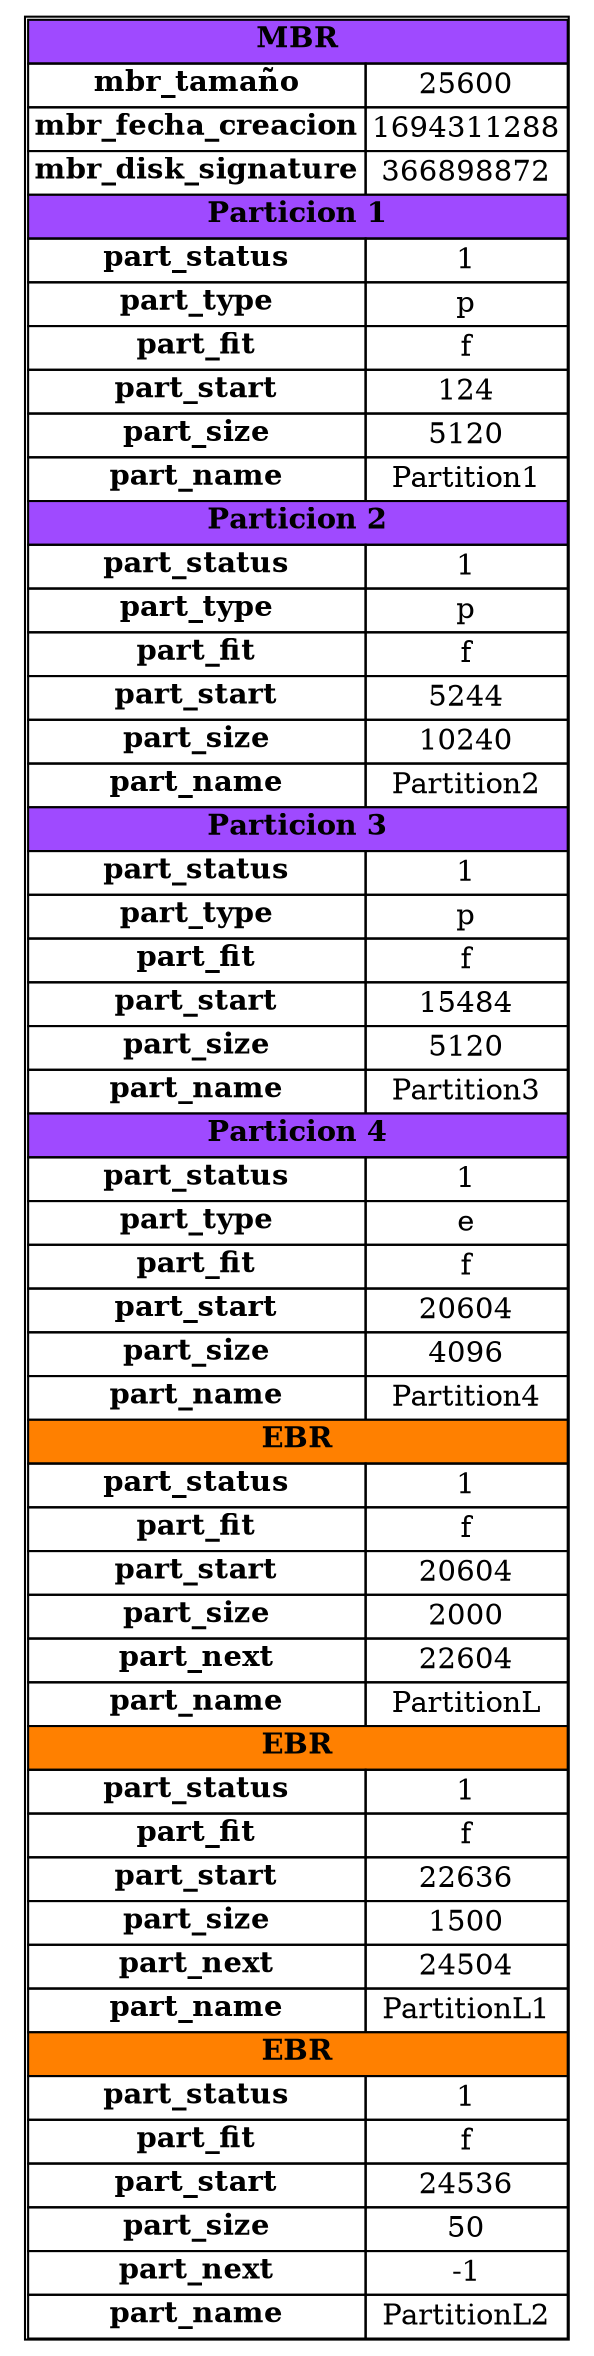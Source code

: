 digraph G{
node[shape=plaintext]
graph[label=<
<table border='1' cellborder='1' cellspacing='0'>
<tr><td colspan='2' bgcolor='#9F4AFF'><b>MBR</b></td></tr>
<tr><td><b>mbr_tamaño</b></td><td>25600</td></tr>
<tr><td><b>mbr_fecha_creacion</b></td><td>1694311288</td></tr>
<tr><td><b>mbr_disk_signature</b></td><td>366898872</td></tr>
<tr><td colspan='2' bgcolor='#9F4AFF'><b>Particion 1</b></td></tr>
<tr><td><b>part_status</b></td><td>1</td></tr>
<tr><td><b>part_type</b></td><td>p</td></tr>
<tr><td><b>part_fit</b></td><td>f</td></tr>
<tr><td><b>part_start</b></td><td>124</td></tr>
<tr><td><b>part_size</b></td><td>5120</td></tr>
<tr><td><b>part_name</b></td><td>Partition1</td></tr>
<tr><td colspan='2' bgcolor='#9F4AFF'><b>Particion 2</b></td></tr>
<tr><td><b>part_status</b></td><td>1</td></tr>
<tr><td><b>part_type</b></td><td>p</td></tr>
<tr><td><b>part_fit</b></td><td>f</td></tr>
<tr><td><b>part_start</b></td><td>5244</td></tr>
<tr><td><b>part_size</b></td><td>10240</td></tr>
<tr><td><b>part_name</b></td><td>Partition2</td></tr>
<tr><td colspan='2' bgcolor='#9F4AFF'><b>Particion 3</b></td></tr>
<tr><td><b>part_status</b></td><td>1</td></tr>
<tr><td><b>part_type</b></td><td>p</td></tr>
<tr><td><b>part_fit</b></td><td>f</td></tr>
<tr><td><b>part_start</b></td><td>15484</td></tr>
<tr><td><b>part_size</b></td><td>5120</td></tr>
<tr><td><b>part_name</b></td><td>Partition3</td></tr>
<tr><td colspan='2' bgcolor='#9F4AFF'><b>Particion 4</b></td></tr>
<tr><td><b>part_status</b></td><td>1</td></tr>
<tr><td><b>part_type</b></td><td>e</td></tr>
<tr><td><b>part_fit</b></td><td>f</td></tr>
<tr><td><b>part_start</b></td><td>20604</td></tr>
<tr><td><b>part_size</b></td><td>4096</td></tr>
<tr><td><b>part_name</b></td><td>Partition4</td></tr>
<tr><td colspan='2' bgcolor='#FF8000'><b>EBR</b></td></tr>
<tr><td><b>part_status</b></td><td>1</td></tr>
<tr><td><b>part_fit</b></td><td>f</td></tr>
<tr><td><b>part_start</b></td><td>20604</td></tr>
<tr><td><b>part_size</b></td><td>2000</td></tr>
<tr><td><b>part_next</b></td><td>22604</td></tr>
<tr><td><b>part_name</b></td><td>PartitionL</td></tr>
<tr><td colspan='2' bgcolor='#FF8000'><b>EBR</b></td></tr>
<tr><td><b>part_status</b></td><td>1</td></tr>
<tr><td><b>part_fit</b></td><td>f</td></tr>
<tr><td><b>part_start</b></td><td>22636</td></tr>
<tr><td><b>part_size</b></td><td>1500</td></tr>
<tr><td><b>part_next</b></td><td>24504</td></tr>
<tr><td><b>part_name</b></td><td>PartitionL1</td></tr>
<tr><td colspan='2' bgcolor='#FF8000'><b>EBR</b></td></tr>
<tr><td><b>part_status</b></td><td>1</td></tr>
<tr><td><b>part_fit</b></td><td>f</td></tr>
<tr><td><b>part_start</b></td><td>24536</td></tr>
<tr><td><b>part_size</b></td><td>50</td></tr>
<tr><td><b>part_next</b></td><td>-1</td></tr>
<tr><td><b>part_name</b></td><td>PartitionL2</td></tr>
</table>
>];
}
